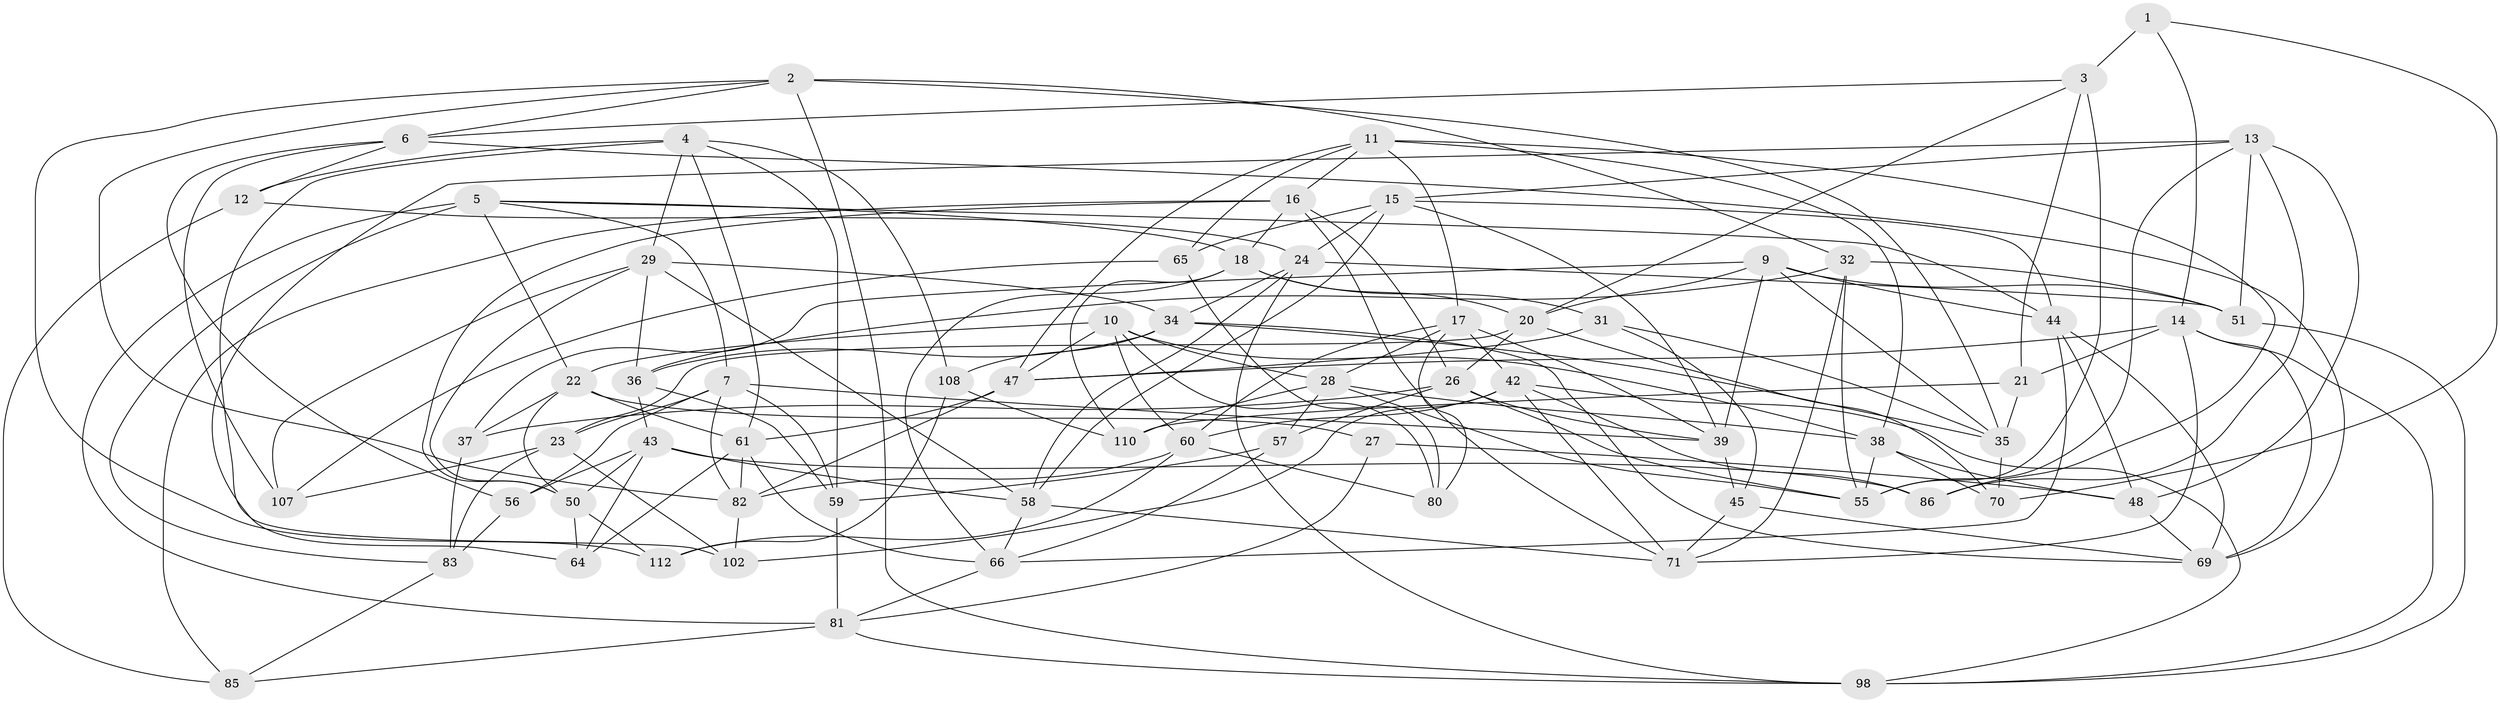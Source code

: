 // original degree distribution, {4: 1.0}
// Generated by graph-tools (version 1.1) at 2025/11/02/27/25 16:11:43]
// undirected, 67 vertices, 176 edges
graph export_dot {
graph [start="1"]
  node [color=gray90,style=filled];
  1;
  2 [super="+87"];
  3 [super="+8"];
  4 [super="+84"];
  5 [super="+97"];
  6 [super="+94"];
  7 [super="+54"];
  9 [super="+105"];
  10 [super="+68"];
  11 [super="+19"];
  12;
  13 [super="+106"];
  14 [super="+25"];
  15 [super="+74"];
  16 [super="+95"];
  17 [super="+76"];
  18 [super="+41"];
  20 [super="+100"];
  21;
  22 [super="+77"];
  23 [super="+30"];
  24 [super="+62"];
  26 [super="+53"];
  27;
  28 [super="+91"];
  29 [super="+67"];
  31;
  32 [super="+33"];
  34 [super="+40"];
  35 [super="+73"];
  36 [super="+63"];
  37;
  38 [super="+52"];
  39 [super="+49"];
  42 [super="+46"];
  43 [super="+79"];
  44 [super="+88"];
  45;
  47 [super="+92"];
  48 [super="+72"];
  50 [super="+109"];
  51 [super="+78"];
  55 [super="+111"];
  56;
  57;
  58 [super="+75"];
  59 [super="+90"];
  60 [super="+104"];
  61 [super="+101"];
  64;
  65;
  66 [super="+93"];
  69 [super="+89"];
  70;
  71 [super="+96"];
  80;
  81 [super="+103"];
  82 [super="+113"];
  83 [super="+99"];
  85;
  86;
  98 [super="+114"];
  102;
  107;
  108;
  110;
  112;
  1 -- 70;
  1 -- 14;
  1 -- 3 [weight=2];
  2 -- 112;
  2 -- 98;
  2 -- 32;
  2 -- 35;
  2 -- 6;
  2 -- 82;
  3 -- 21;
  3 -- 20;
  3 -- 55;
  3 -- 6;
  4 -- 108;
  4 -- 61;
  4 -- 59;
  4 -- 12;
  4 -- 102;
  4 -- 29;
  5 -- 83;
  5 -- 18;
  5 -- 81;
  5 -- 22;
  5 -- 7;
  5 -- 44;
  6 -- 12;
  6 -- 56;
  6 -- 69;
  6 -- 107;
  7 -- 56;
  7 -- 59;
  7 -- 82;
  7 -- 39;
  7 -- 23;
  9 -- 39;
  9 -- 51;
  9 -- 20;
  9 -- 35;
  9 -- 44;
  9 -- 37;
  10 -- 80;
  10 -- 22;
  10 -- 28;
  10 -- 47;
  10 -- 38;
  10 -- 60;
  11 -- 47;
  11 -- 17;
  11 -- 86;
  11 -- 16;
  11 -- 65;
  11 -- 38;
  12 -- 85;
  12 -- 24;
  13 -- 64;
  13 -- 51;
  13 -- 48;
  13 -- 15;
  13 -- 86;
  13 -- 55;
  14 -- 71;
  14 -- 21;
  14 -- 98;
  14 -- 69;
  14 -- 47;
  15 -- 65;
  15 -- 58;
  15 -- 39;
  15 -- 24;
  15 -- 44;
  16 -- 18;
  16 -- 50;
  16 -- 85;
  16 -- 26;
  16 -- 71;
  17 -- 42;
  17 -- 39;
  17 -- 80;
  17 -- 60;
  17 -- 28;
  18 -- 31;
  18 -- 20;
  18 -- 110;
  18 -- 66;
  20 -- 70;
  20 -- 26;
  20 -- 23;
  21 -- 110;
  21 -- 35;
  22 -- 50;
  22 -- 61;
  22 -- 27;
  22 -- 37;
  23 -- 102;
  23 -- 83 [weight=2];
  23 -- 107;
  24 -- 98;
  24 -- 58;
  24 -- 34;
  24 -- 51;
  26 -- 39;
  26 -- 37;
  26 -- 57;
  26 -- 55;
  27 -- 48 [weight=2];
  27 -- 81;
  28 -- 38;
  28 -- 110;
  28 -- 57;
  28 -- 55;
  29 -- 50;
  29 -- 107;
  29 -- 34;
  29 -- 58;
  29 -- 36;
  31 -- 35;
  31 -- 45;
  31 -- 47;
  32 -- 51 [weight=2];
  32 -- 71;
  32 -- 36;
  32 -- 55;
  34 -- 69;
  34 -- 108;
  34 -- 35;
  34 -- 36;
  35 -- 70;
  36 -- 59 [weight=2];
  36 -- 43;
  37 -- 83;
  38 -- 48;
  38 -- 70;
  38 -- 55;
  39 -- 45;
  42 -- 102;
  42 -- 60;
  42 -- 71;
  42 -- 98;
  42 -- 86;
  43 -- 50;
  43 -- 58;
  43 -- 56;
  43 -- 64;
  43 -- 86;
  44 -- 69;
  44 -- 48;
  44 -- 66;
  45 -- 69;
  45 -- 71;
  47 -- 61;
  47 -- 82;
  48 -- 69;
  50 -- 64;
  50 -- 112;
  51 -- 98;
  56 -- 83;
  57 -- 59;
  57 -- 66;
  58 -- 71;
  58 -- 66;
  59 -- 81;
  60 -- 80;
  60 -- 112;
  60 -- 82;
  61 -- 66;
  61 -- 64;
  61 -- 82;
  65 -- 107;
  65 -- 80;
  66 -- 81;
  81 -- 98;
  81 -- 85;
  82 -- 102;
  83 -- 85;
  108 -- 112;
  108 -- 110;
}
